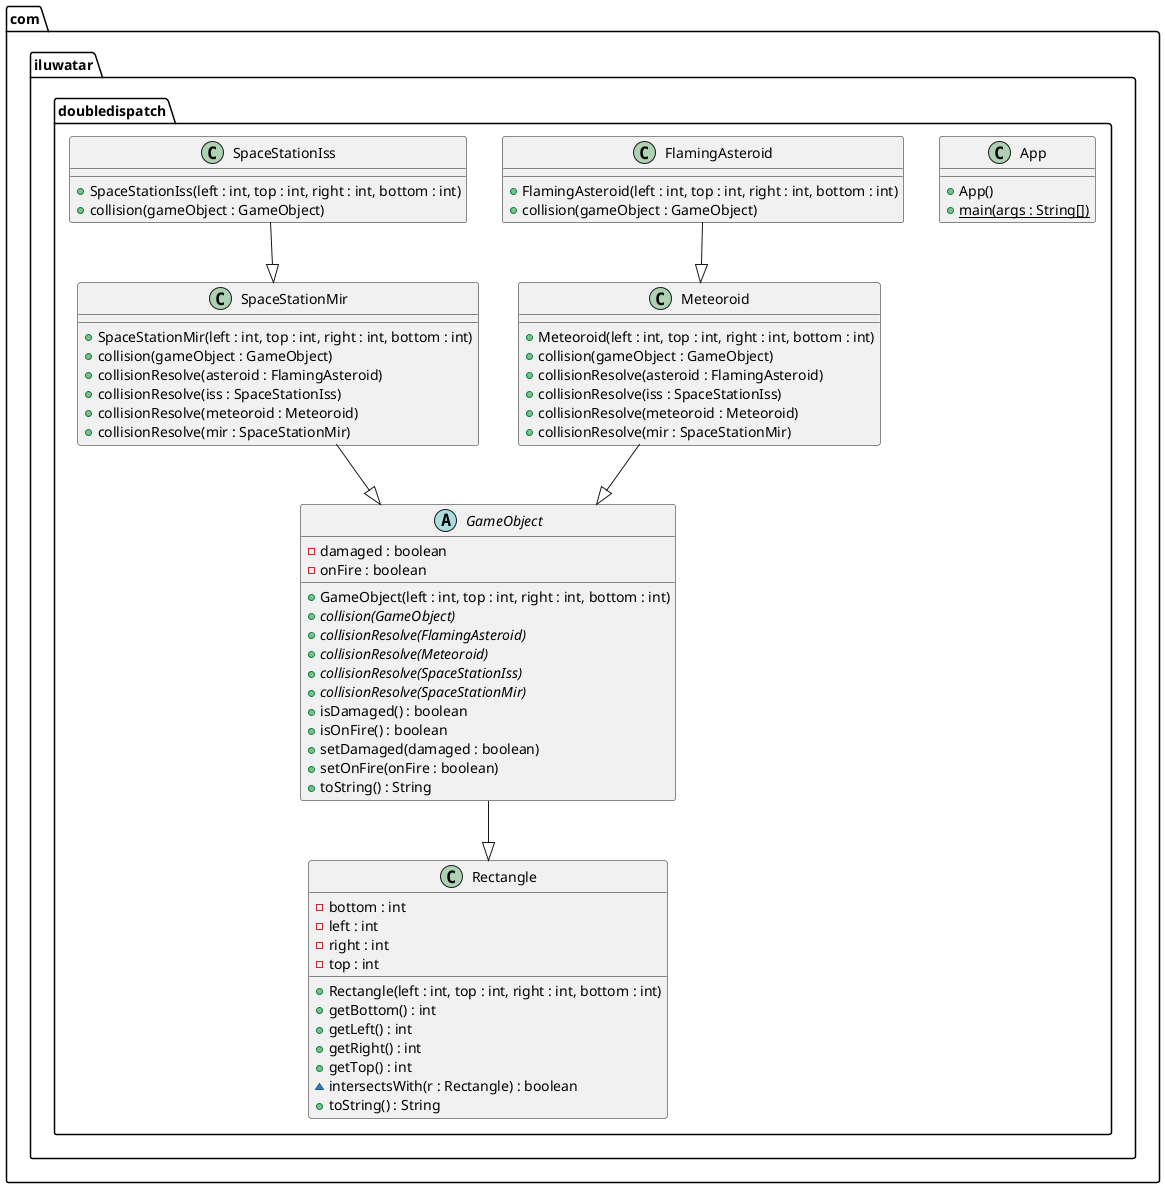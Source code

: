 @startuml
package com.iluwatar.doubledispatch {
  class App {
    + App()
    + main(args : String[]) {static}
  }
  class FlamingAsteroid {
    + FlamingAsteroid(left : int, top : int, right : int, bottom : int)
    + collision(gameObject : GameObject)
  }
  class SpaceStationIss {
    + SpaceStationIss(left : int, top : int, right : int, bottom : int)
    + collision(gameObject : GameObject)
  }
  abstract class GameObject {
    - damaged : boolean
    - onFire : boolean
    + GameObject(left : int, top : int, right : int, bottom : int)
    + collision(GameObject) {abstract}
    + collisionResolve(FlamingAsteroid) {abstract}
    + collisionResolve(Meteoroid) {abstract}
    + collisionResolve(SpaceStationIss) {abstract}
    + collisionResolve(SpaceStationMir) {abstract}
    + isDamaged() : boolean
    + isOnFire() : boolean
    + setDamaged(damaged : boolean)
    + setOnFire(onFire : boolean)
    + toString() : String
  }
  class SpaceStationMir {
    + SpaceStationMir(left : int, top : int, right : int, bottom : int)
    + collision(gameObject : GameObject)
    + collisionResolve(asteroid : FlamingAsteroid)
    + collisionResolve(iss : SpaceStationIss)
    + collisionResolve(meteoroid : Meteoroid)
    + collisionResolve(mir : SpaceStationMir)
  }
  class Meteoroid {
    + Meteoroid(left : int, top : int, right : int, bottom : int)
    + collision(gameObject : GameObject)
    + collisionResolve(asteroid : FlamingAsteroid)
    + collisionResolve(iss : SpaceStationIss)
    + collisionResolve(meteoroid : Meteoroid)
    + collisionResolve(mir : SpaceStationMir)
  }
  class Rectangle {
    - bottom : int
    - left : int
    - right : int
    - top : int
    + Rectangle(left : int, top : int, right : int, bottom : int)
    + getBottom() : int
    + getLeft() : int
    + getRight() : int
    + getTop() : int
    ~ intersectsWith(r : Rectangle) : boolean
    + toString() : String
  }
}
FlamingAsteroid --|> Meteoroid 
SpaceStationIss --|> SpaceStationMir 
GameObject --|> Rectangle 
SpaceStationMir --|> GameObject 
Meteoroid --|> GameObject 
@enduml